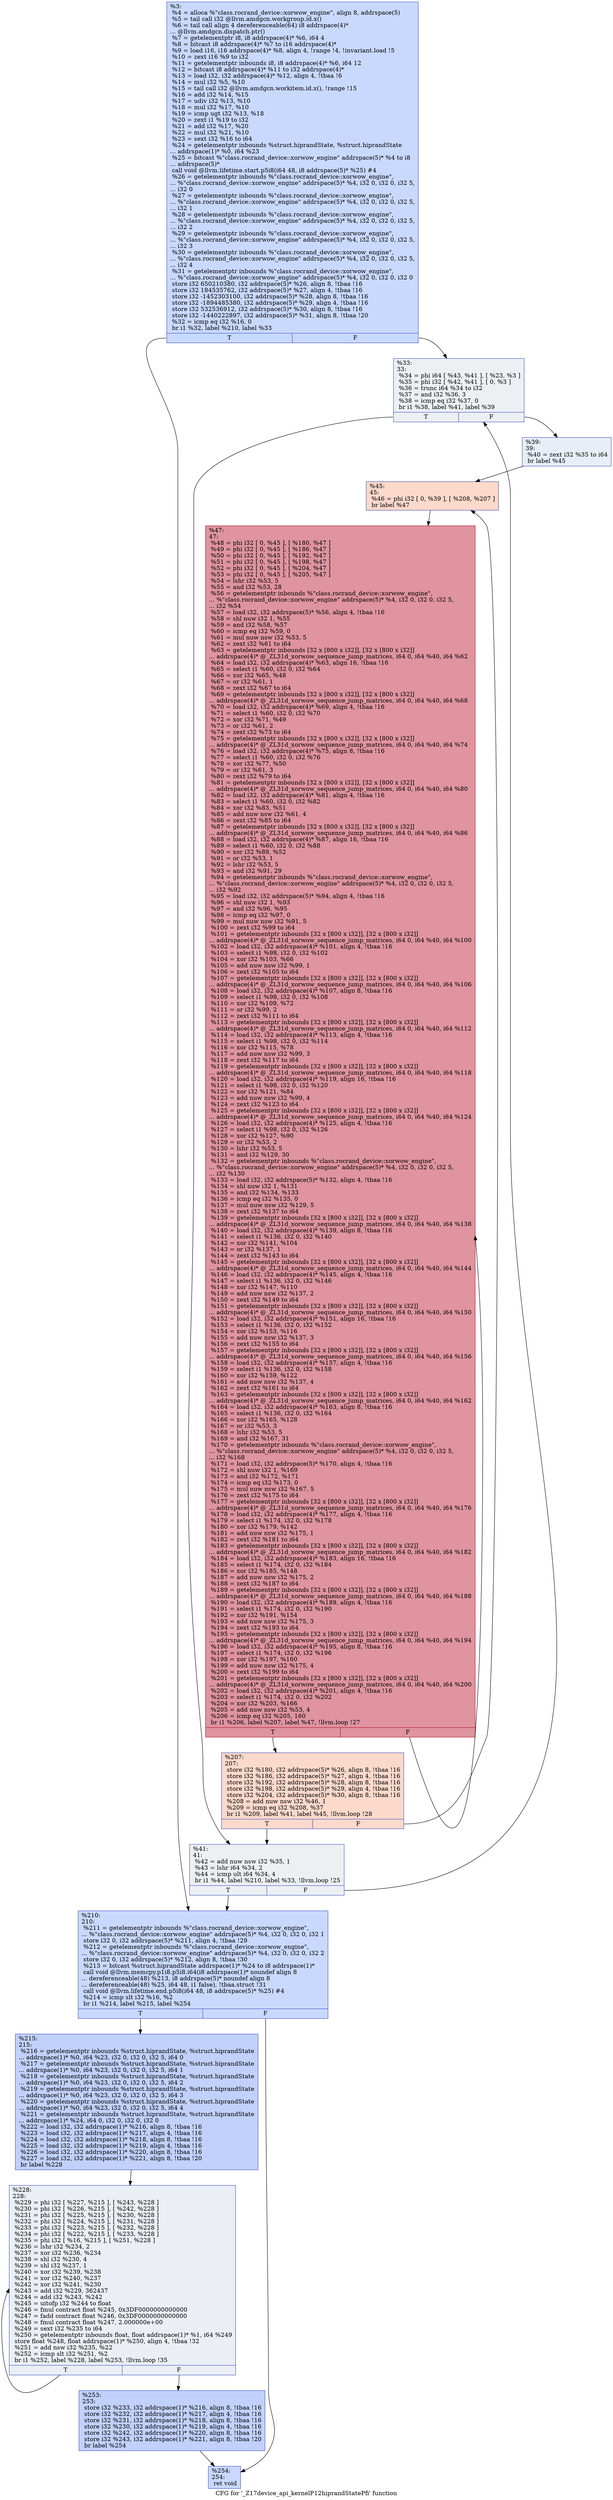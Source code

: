 digraph "CFG for '_Z17device_api_kernelP12hiprandStatePfi' function" {
	label="CFG for '_Z17device_api_kernelP12hiprandStatePfi' function";

	Node0x59c1a60 [shape=record,color="#3d50c3ff", style=filled, fillcolor="#85a8fc70",label="{%3:\l  %4 = alloca %\"class.rocrand_device::xorwow_engine\", align 8, addrspace(5)\l  %5 = tail call i32 @llvm.amdgcn.workgroup.id.x()\l  %6 = tail call align 4 dereferenceable(64) i8 addrspace(4)*\l... @llvm.amdgcn.dispatch.ptr()\l  %7 = getelementptr i8, i8 addrspace(4)* %6, i64 4\l  %8 = bitcast i8 addrspace(4)* %7 to i16 addrspace(4)*\l  %9 = load i16, i16 addrspace(4)* %8, align 4, !range !4, !invariant.load !5\l  %10 = zext i16 %9 to i32\l  %11 = getelementptr inbounds i8, i8 addrspace(4)* %6, i64 12\l  %12 = bitcast i8 addrspace(4)* %11 to i32 addrspace(4)*\l  %13 = load i32, i32 addrspace(4)* %12, align 4, !tbaa !6\l  %14 = mul i32 %5, %10\l  %15 = tail call i32 @llvm.amdgcn.workitem.id.x(), !range !15\l  %16 = add i32 %14, %15\l  %17 = udiv i32 %13, %10\l  %18 = mul i32 %17, %10\l  %19 = icmp ugt i32 %13, %18\l  %20 = zext i1 %19 to i32\l  %21 = add i32 %17, %20\l  %22 = mul i32 %21, %10\l  %23 = sext i32 %16 to i64\l  %24 = getelementptr inbounds %struct.hiprandState, %struct.hiprandState\l... addrspace(1)* %0, i64 %23\l  %25 = bitcast %\"class.rocrand_device::xorwow_engine\" addrspace(5)* %4 to i8\l... addrspace(5)*\l  call void @llvm.lifetime.start.p5i8(i64 48, i8 addrspace(5)* %25) #4\l  %26 = getelementptr inbounds %\"class.rocrand_device::xorwow_engine\",\l... %\"class.rocrand_device::xorwow_engine\" addrspace(5)* %4, i32 0, i32 0, i32 5,\l... i32 0\l  %27 = getelementptr inbounds %\"class.rocrand_device::xorwow_engine\",\l... %\"class.rocrand_device::xorwow_engine\" addrspace(5)* %4, i32 0, i32 0, i32 5,\l... i32 1\l  %28 = getelementptr inbounds %\"class.rocrand_device::xorwow_engine\",\l... %\"class.rocrand_device::xorwow_engine\" addrspace(5)* %4, i32 0, i32 0, i32 5,\l... i32 2\l  %29 = getelementptr inbounds %\"class.rocrand_device::xorwow_engine\",\l... %\"class.rocrand_device::xorwow_engine\" addrspace(5)* %4, i32 0, i32 0, i32 5,\l... i32 3\l  %30 = getelementptr inbounds %\"class.rocrand_device::xorwow_engine\",\l... %\"class.rocrand_device::xorwow_engine\" addrspace(5)* %4, i32 0, i32 0, i32 5,\l... i32 4\l  %31 = getelementptr inbounds %\"class.rocrand_device::xorwow_engine\",\l... %\"class.rocrand_device::xorwow_engine\" addrspace(5)* %4, i32 0, i32 0, i32 0\l  store i32 650210380, i32 addrspace(5)* %26, align 8, !tbaa !16\l  store i32 184535762, i32 addrspace(5)* %27, align 4, !tbaa !16\l  store i32 -1452303100, i32 addrspace(5)* %28, align 8, !tbaa !16\l  store i32 -1894485380, i32 addrspace(5)* %29, align 4, !tbaa !16\l  store i32 532536912, i32 addrspace(5)* %30, align 8, !tbaa !16\l  store i32 -1440222897, i32 addrspace(5)* %31, align 8, !tbaa !20\l  %32 = icmp eq i32 %16, 0\l  br i1 %32, label %210, label %33\l|{<s0>T|<s1>F}}"];
	Node0x59c1a60:s0 -> Node0x59c6f90;
	Node0x59c1a60:s1 -> Node0x59c7020;
	Node0x59c7020 [shape=record,color="#3d50c3ff", style=filled, fillcolor="#d6dce470",label="{%33:\l33:                                               \l  %34 = phi i64 [ %43, %41 ], [ %23, %3 ]\l  %35 = phi i32 [ %42, %41 ], [ 0, %3 ]\l  %36 = trunc i64 %34 to i32\l  %37 = and i32 %36, 3\l  %38 = icmp eq i32 %37, 0\l  br i1 %38, label %41, label %39\l|{<s0>T|<s1>F}}"];
	Node0x59c7020:s0 -> Node0x59c8da0;
	Node0x59c7020:s1 -> Node0x59c9160;
	Node0x59c9160 [shape=record,color="#3d50c3ff", style=filled, fillcolor="#cbd8ee70",label="{%39:\l39:                                               \l  %40 = zext i32 %35 to i64\l  br label %45\l}"];
	Node0x59c9160 -> Node0x59c9310;
	Node0x59c8da0 [shape=record,color="#3d50c3ff", style=filled, fillcolor="#d6dce470",label="{%41:\l41:                                               \l  %42 = add nuw nsw i32 %35, 1\l  %43 = lshr i64 %34, 2\l  %44 = icmp ult i64 %34, 4\l  br i1 %44, label %210, label %33, !llvm.loop !25\l|{<s0>T|<s1>F}}"];
	Node0x59c8da0:s0 -> Node0x59c6f90;
	Node0x59c8da0:s1 -> Node0x59c7020;
	Node0x59c9310 [shape=record,color="#3d50c3ff", style=filled, fillcolor="#f7a88970",label="{%45:\l45:                                               \l  %46 = phi i32 [ 0, %39 ], [ %208, %207 ]\l  br label %47\l}"];
	Node0x59c9310 -> Node0x59c97f0;
	Node0x59c97f0 [shape=record,color="#b70d28ff", style=filled, fillcolor="#b70d2870",label="{%47:\l47:                                               \l  %48 = phi i32 [ 0, %45 ], [ %180, %47 ]\l  %49 = phi i32 [ 0, %45 ], [ %186, %47 ]\l  %50 = phi i32 [ 0, %45 ], [ %192, %47 ]\l  %51 = phi i32 [ 0, %45 ], [ %198, %47 ]\l  %52 = phi i32 [ 0, %45 ], [ %204, %47 ]\l  %53 = phi i32 [ 0, %45 ], [ %205, %47 ]\l  %54 = lshr i32 %53, 5\l  %55 = and i32 %53, 28\l  %56 = getelementptr inbounds %\"class.rocrand_device::xorwow_engine\",\l... %\"class.rocrand_device::xorwow_engine\" addrspace(5)* %4, i32 0, i32 0, i32 5,\l... i32 %54\l  %57 = load i32, i32 addrspace(5)* %56, align 4, !tbaa !16\l  %58 = shl nuw i32 1, %55\l  %59 = and i32 %58, %57\l  %60 = icmp eq i32 %59, 0\l  %61 = mul nuw nsw i32 %53, 5\l  %62 = zext i32 %61 to i64\l  %63 = getelementptr inbounds [32 x [800 x i32]], [32 x [800 x i32]]\l... addrspace(4)* @_ZL31d_xorwow_sequence_jump_matrices, i64 0, i64 %40, i64 %62\l  %64 = load i32, i32 addrspace(4)* %63, align 16, !tbaa !16\l  %65 = select i1 %60, i32 0, i32 %64\l  %66 = xor i32 %65, %48\l  %67 = or i32 %61, 1\l  %68 = zext i32 %67 to i64\l  %69 = getelementptr inbounds [32 x [800 x i32]], [32 x [800 x i32]]\l... addrspace(4)* @_ZL31d_xorwow_sequence_jump_matrices, i64 0, i64 %40, i64 %68\l  %70 = load i32, i32 addrspace(4)* %69, align 4, !tbaa !16\l  %71 = select i1 %60, i32 0, i32 %70\l  %72 = xor i32 %71, %49\l  %73 = or i32 %61, 2\l  %74 = zext i32 %73 to i64\l  %75 = getelementptr inbounds [32 x [800 x i32]], [32 x [800 x i32]]\l... addrspace(4)* @_ZL31d_xorwow_sequence_jump_matrices, i64 0, i64 %40, i64 %74\l  %76 = load i32, i32 addrspace(4)* %75, align 8, !tbaa !16\l  %77 = select i1 %60, i32 0, i32 %76\l  %78 = xor i32 %77, %50\l  %79 = or i32 %61, 3\l  %80 = zext i32 %79 to i64\l  %81 = getelementptr inbounds [32 x [800 x i32]], [32 x [800 x i32]]\l... addrspace(4)* @_ZL31d_xorwow_sequence_jump_matrices, i64 0, i64 %40, i64 %80\l  %82 = load i32, i32 addrspace(4)* %81, align 4, !tbaa !16\l  %83 = select i1 %60, i32 0, i32 %82\l  %84 = xor i32 %83, %51\l  %85 = add nuw nsw i32 %61, 4\l  %86 = zext i32 %85 to i64\l  %87 = getelementptr inbounds [32 x [800 x i32]], [32 x [800 x i32]]\l... addrspace(4)* @_ZL31d_xorwow_sequence_jump_matrices, i64 0, i64 %40, i64 %86\l  %88 = load i32, i32 addrspace(4)* %87, align 16, !tbaa !16\l  %89 = select i1 %60, i32 0, i32 %88\l  %90 = xor i32 %89, %52\l  %91 = or i32 %53, 1\l  %92 = lshr i32 %53, 5\l  %93 = and i32 %91, 29\l  %94 = getelementptr inbounds %\"class.rocrand_device::xorwow_engine\",\l... %\"class.rocrand_device::xorwow_engine\" addrspace(5)* %4, i32 0, i32 0, i32 5,\l... i32 %92\l  %95 = load i32, i32 addrspace(5)* %94, align 4, !tbaa !16\l  %96 = shl nuw i32 1, %93\l  %97 = and i32 %96, %95\l  %98 = icmp eq i32 %97, 0\l  %99 = mul nuw nsw i32 %91, 5\l  %100 = zext i32 %99 to i64\l  %101 = getelementptr inbounds [32 x [800 x i32]], [32 x [800 x i32]]\l... addrspace(4)* @_ZL31d_xorwow_sequence_jump_matrices, i64 0, i64 %40, i64 %100\l  %102 = load i32, i32 addrspace(4)* %101, align 4, !tbaa !16\l  %103 = select i1 %98, i32 0, i32 %102\l  %104 = xor i32 %103, %66\l  %105 = add nuw nsw i32 %99, 1\l  %106 = zext i32 %105 to i64\l  %107 = getelementptr inbounds [32 x [800 x i32]], [32 x [800 x i32]]\l... addrspace(4)* @_ZL31d_xorwow_sequence_jump_matrices, i64 0, i64 %40, i64 %106\l  %108 = load i32, i32 addrspace(4)* %107, align 8, !tbaa !16\l  %109 = select i1 %98, i32 0, i32 %108\l  %110 = xor i32 %109, %72\l  %111 = or i32 %99, 2\l  %112 = zext i32 %111 to i64\l  %113 = getelementptr inbounds [32 x [800 x i32]], [32 x [800 x i32]]\l... addrspace(4)* @_ZL31d_xorwow_sequence_jump_matrices, i64 0, i64 %40, i64 %112\l  %114 = load i32, i32 addrspace(4)* %113, align 4, !tbaa !16\l  %115 = select i1 %98, i32 0, i32 %114\l  %116 = xor i32 %115, %78\l  %117 = add nuw nsw i32 %99, 3\l  %118 = zext i32 %117 to i64\l  %119 = getelementptr inbounds [32 x [800 x i32]], [32 x [800 x i32]]\l... addrspace(4)* @_ZL31d_xorwow_sequence_jump_matrices, i64 0, i64 %40, i64 %118\l  %120 = load i32, i32 addrspace(4)* %119, align 16, !tbaa !16\l  %121 = select i1 %98, i32 0, i32 %120\l  %122 = xor i32 %121, %84\l  %123 = add nuw nsw i32 %99, 4\l  %124 = zext i32 %123 to i64\l  %125 = getelementptr inbounds [32 x [800 x i32]], [32 x [800 x i32]]\l... addrspace(4)* @_ZL31d_xorwow_sequence_jump_matrices, i64 0, i64 %40, i64 %124\l  %126 = load i32, i32 addrspace(4)* %125, align 4, !tbaa !16\l  %127 = select i1 %98, i32 0, i32 %126\l  %128 = xor i32 %127, %90\l  %129 = or i32 %53, 2\l  %130 = lshr i32 %53, 5\l  %131 = and i32 %129, 30\l  %132 = getelementptr inbounds %\"class.rocrand_device::xorwow_engine\",\l... %\"class.rocrand_device::xorwow_engine\" addrspace(5)* %4, i32 0, i32 0, i32 5,\l... i32 %130\l  %133 = load i32, i32 addrspace(5)* %132, align 4, !tbaa !16\l  %134 = shl nuw i32 1, %131\l  %135 = and i32 %134, %133\l  %136 = icmp eq i32 %135, 0\l  %137 = mul nuw nsw i32 %129, 5\l  %138 = zext i32 %137 to i64\l  %139 = getelementptr inbounds [32 x [800 x i32]], [32 x [800 x i32]]\l... addrspace(4)* @_ZL31d_xorwow_sequence_jump_matrices, i64 0, i64 %40, i64 %138\l  %140 = load i32, i32 addrspace(4)* %139, align 8, !tbaa !16\l  %141 = select i1 %136, i32 0, i32 %140\l  %142 = xor i32 %141, %104\l  %143 = or i32 %137, 1\l  %144 = zext i32 %143 to i64\l  %145 = getelementptr inbounds [32 x [800 x i32]], [32 x [800 x i32]]\l... addrspace(4)* @_ZL31d_xorwow_sequence_jump_matrices, i64 0, i64 %40, i64 %144\l  %146 = load i32, i32 addrspace(4)* %145, align 4, !tbaa !16\l  %147 = select i1 %136, i32 0, i32 %146\l  %148 = xor i32 %147, %110\l  %149 = add nuw nsw i32 %137, 2\l  %150 = zext i32 %149 to i64\l  %151 = getelementptr inbounds [32 x [800 x i32]], [32 x [800 x i32]]\l... addrspace(4)* @_ZL31d_xorwow_sequence_jump_matrices, i64 0, i64 %40, i64 %150\l  %152 = load i32, i32 addrspace(4)* %151, align 16, !tbaa !16\l  %153 = select i1 %136, i32 0, i32 %152\l  %154 = xor i32 %153, %116\l  %155 = add nuw nsw i32 %137, 3\l  %156 = zext i32 %155 to i64\l  %157 = getelementptr inbounds [32 x [800 x i32]], [32 x [800 x i32]]\l... addrspace(4)* @_ZL31d_xorwow_sequence_jump_matrices, i64 0, i64 %40, i64 %156\l  %158 = load i32, i32 addrspace(4)* %157, align 4, !tbaa !16\l  %159 = select i1 %136, i32 0, i32 %158\l  %160 = xor i32 %159, %122\l  %161 = add nuw nsw i32 %137, 4\l  %162 = zext i32 %161 to i64\l  %163 = getelementptr inbounds [32 x [800 x i32]], [32 x [800 x i32]]\l... addrspace(4)* @_ZL31d_xorwow_sequence_jump_matrices, i64 0, i64 %40, i64 %162\l  %164 = load i32, i32 addrspace(4)* %163, align 8, !tbaa !16\l  %165 = select i1 %136, i32 0, i32 %164\l  %166 = xor i32 %165, %128\l  %167 = or i32 %53, 3\l  %168 = lshr i32 %53, 5\l  %169 = and i32 %167, 31\l  %170 = getelementptr inbounds %\"class.rocrand_device::xorwow_engine\",\l... %\"class.rocrand_device::xorwow_engine\" addrspace(5)* %4, i32 0, i32 0, i32 5,\l... i32 %168\l  %171 = load i32, i32 addrspace(5)* %170, align 4, !tbaa !16\l  %172 = shl nuw i32 1, %169\l  %173 = and i32 %172, %171\l  %174 = icmp eq i32 %173, 0\l  %175 = mul nuw nsw i32 %167, 5\l  %176 = zext i32 %175 to i64\l  %177 = getelementptr inbounds [32 x [800 x i32]], [32 x [800 x i32]]\l... addrspace(4)* @_ZL31d_xorwow_sequence_jump_matrices, i64 0, i64 %40, i64 %176\l  %178 = load i32, i32 addrspace(4)* %177, align 4, !tbaa !16\l  %179 = select i1 %174, i32 0, i32 %178\l  %180 = xor i32 %179, %142\l  %181 = add nuw nsw i32 %175, 1\l  %182 = zext i32 %181 to i64\l  %183 = getelementptr inbounds [32 x [800 x i32]], [32 x [800 x i32]]\l... addrspace(4)* @_ZL31d_xorwow_sequence_jump_matrices, i64 0, i64 %40, i64 %182\l  %184 = load i32, i32 addrspace(4)* %183, align 16, !tbaa !16\l  %185 = select i1 %174, i32 0, i32 %184\l  %186 = xor i32 %185, %148\l  %187 = add nuw nsw i32 %175, 2\l  %188 = zext i32 %187 to i64\l  %189 = getelementptr inbounds [32 x [800 x i32]], [32 x [800 x i32]]\l... addrspace(4)* @_ZL31d_xorwow_sequence_jump_matrices, i64 0, i64 %40, i64 %188\l  %190 = load i32, i32 addrspace(4)* %189, align 4, !tbaa !16\l  %191 = select i1 %174, i32 0, i32 %190\l  %192 = xor i32 %191, %154\l  %193 = add nuw nsw i32 %175, 3\l  %194 = zext i32 %193 to i64\l  %195 = getelementptr inbounds [32 x [800 x i32]], [32 x [800 x i32]]\l... addrspace(4)* @_ZL31d_xorwow_sequence_jump_matrices, i64 0, i64 %40, i64 %194\l  %196 = load i32, i32 addrspace(4)* %195, align 8, !tbaa !16\l  %197 = select i1 %174, i32 0, i32 %196\l  %198 = xor i32 %197, %160\l  %199 = add nuw nsw i32 %175, 4\l  %200 = zext i32 %199 to i64\l  %201 = getelementptr inbounds [32 x [800 x i32]], [32 x [800 x i32]]\l... addrspace(4)* @_ZL31d_xorwow_sequence_jump_matrices, i64 0, i64 %40, i64 %200\l  %202 = load i32, i32 addrspace(4)* %201, align 4, !tbaa !16\l  %203 = select i1 %174, i32 0, i32 %202\l  %204 = xor i32 %203, %166\l  %205 = add nuw nsw i32 %53, 4\l  %206 = icmp eq i32 %205, 160\l  br i1 %206, label %207, label %47, !llvm.loop !27\l|{<s0>T|<s1>F}}"];
	Node0x59c97f0:s0 -> Node0x59c96b0;
	Node0x59c97f0:s1 -> Node0x59c97f0;
	Node0x59c96b0 [shape=record,color="#3d50c3ff", style=filled, fillcolor="#f7a88970",label="{%207:\l207:                                              \l  store i32 %180, i32 addrspace(5)* %26, align 8, !tbaa !16\l  store i32 %186, i32 addrspace(5)* %27, align 4, !tbaa !16\l  store i32 %192, i32 addrspace(5)* %28, align 8, !tbaa !16\l  store i32 %198, i32 addrspace(5)* %29, align 4, !tbaa !16\l  store i32 %204, i32 addrspace(5)* %30, align 8, !tbaa !16\l  %208 = add nuw nsw i32 %46, 1\l  %209 = icmp eq i32 %208, %37\l  br i1 %209, label %41, label %45, !llvm.loop !28\l|{<s0>T|<s1>F}}"];
	Node0x59c96b0:s0 -> Node0x59c8da0;
	Node0x59c96b0:s1 -> Node0x59c9310;
	Node0x59c6f90 [shape=record,color="#3d50c3ff", style=filled, fillcolor="#85a8fc70",label="{%210:\l210:                                              \l  %211 = getelementptr inbounds %\"class.rocrand_device::xorwow_engine\",\l... %\"class.rocrand_device::xorwow_engine\" addrspace(5)* %4, i32 0, i32 0, i32 1\l  store i32 0, i32 addrspace(5)* %211, align 4, !tbaa !29\l  %212 = getelementptr inbounds %\"class.rocrand_device::xorwow_engine\",\l... %\"class.rocrand_device::xorwow_engine\" addrspace(5)* %4, i32 0, i32 0, i32 2\l  store i32 0, i32 addrspace(5)* %212, align 8, !tbaa !30\l  %213 = bitcast %struct.hiprandState addrspace(1)* %24 to i8 addrspace(1)*\l  call void @llvm.memcpy.p1i8.p5i8.i64(i8 addrspace(1)* noundef align 8\l... dereferenceable(48) %213, i8 addrspace(5)* noundef align 8\l... dereferenceable(48) %25, i64 48, i1 false), !tbaa.struct !31\l  call void @llvm.lifetime.end.p5i8(i64 48, i8 addrspace(5)* %25) #4\l  %214 = icmp slt i32 %16, %2\l  br i1 %214, label %215, label %254\l|{<s0>T|<s1>F}}"];
	Node0x59c6f90:s0 -> Node0x59d12d0;
	Node0x59c6f90:s1 -> Node0x59d1320;
	Node0x59d12d0 [shape=record,color="#3d50c3ff", style=filled, fillcolor="#7396f570",label="{%215:\l215:                                              \l  %216 = getelementptr inbounds %struct.hiprandState, %struct.hiprandState\l... addrspace(1)* %0, i64 %23, i32 0, i32 0, i32 5, i64 0\l  %217 = getelementptr inbounds %struct.hiprandState, %struct.hiprandState\l... addrspace(1)* %0, i64 %23, i32 0, i32 0, i32 5, i64 1\l  %218 = getelementptr inbounds %struct.hiprandState, %struct.hiprandState\l... addrspace(1)* %0, i64 %23, i32 0, i32 0, i32 5, i64 2\l  %219 = getelementptr inbounds %struct.hiprandState, %struct.hiprandState\l... addrspace(1)* %0, i64 %23, i32 0, i32 0, i32 5, i64 3\l  %220 = getelementptr inbounds %struct.hiprandState, %struct.hiprandState\l... addrspace(1)* %0, i64 %23, i32 0, i32 0, i32 5, i64 4\l  %221 = getelementptr inbounds %struct.hiprandState, %struct.hiprandState\l... addrspace(1)* %24, i64 0, i32 0, i32 0, i32 0\l  %222 = load i32, i32 addrspace(1)* %216, align 8, !tbaa !16\l  %223 = load i32, i32 addrspace(1)* %217, align 4, !tbaa !16\l  %224 = load i32, i32 addrspace(1)* %218, align 8, !tbaa !16\l  %225 = load i32, i32 addrspace(1)* %219, align 4, !tbaa !16\l  %226 = load i32, i32 addrspace(1)* %220, align 8, !tbaa !16\l  %227 = load i32, i32 addrspace(1)* %221, align 8, !tbaa !20\l  br label %228\l}"];
	Node0x59d12d0 -> Node0x59c2a10;
	Node0x59c2a10 [shape=record,color="#3d50c3ff", style=filled, fillcolor="#d1dae970",label="{%228:\l228:                                              \l  %229 = phi i32 [ %227, %215 ], [ %243, %228 ]\l  %230 = phi i32 [ %226, %215 ], [ %242, %228 ]\l  %231 = phi i32 [ %225, %215 ], [ %230, %228 ]\l  %232 = phi i32 [ %224, %215 ], [ %231, %228 ]\l  %233 = phi i32 [ %223, %215 ], [ %232, %228 ]\l  %234 = phi i32 [ %222, %215 ], [ %233, %228 ]\l  %235 = phi i32 [ %16, %215 ], [ %251, %228 ]\l  %236 = lshr i32 %234, 2\l  %237 = xor i32 %236, %234\l  %238 = shl i32 %230, 4\l  %239 = shl i32 %237, 1\l  %240 = xor i32 %239, %238\l  %241 = xor i32 %240, %237\l  %242 = xor i32 %241, %230\l  %243 = add i32 %229, 362437\l  %244 = add i32 %243, %242\l  %245 = uitofp i32 %244 to float\l  %246 = fmul contract float %245, 0x3DF0000000000000\l  %247 = fadd contract float %246, 0x3DF0000000000000\l  %248 = fmul contract float %247, 2.000000e+00\l  %249 = sext i32 %235 to i64\l  %250 = getelementptr inbounds float, float addrspace(1)* %1, i64 %249\l  store float %248, float addrspace(1)* %250, align 4, !tbaa !32\l  %251 = add nsw i32 %235, %22\l  %252 = icmp slt i32 %251, %2\l  br i1 %252, label %228, label %253, !llvm.loop !35\l|{<s0>T|<s1>F}}"];
	Node0x59c2a10:s0 -> Node0x59c2a10;
	Node0x59c2a10:s1 -> Node0x59d4910;
	Node0x59d4910 [shape=record,color="#3d50c3ff", style=filled, fillcolor="#7396f570",label="{%253:\l253:                                              \l  store i32 %233, i32 addrspace(1)* %216, align 8, !tbaa !16\l  store i32 %232, i32 addrspace(1)* %217, align 4, !tbaa !16\l  store i32 %231, i32 addrspace(1)* %218, align 8, !tbaa !16\l  store i32 %230, i32 addrspace(1)* %219, align 4, !tbaa !16\l  store i32 %242, i32 addrspace(1)* %220, align 8, !tbaa !16\l  store i32 %243, i32 addrspace(1)* %221, align 8, !tbaa !20\l  br label %254\l}"];
	Node0x59d4910 -> Node0x59d1320;
	Node0x59d1320 [shape=record,color="#3d50c3ff", style=filled, fillcolor="#85a8fc70",label="{%254:\l254:                                              \l  ret void\l}"];
}
